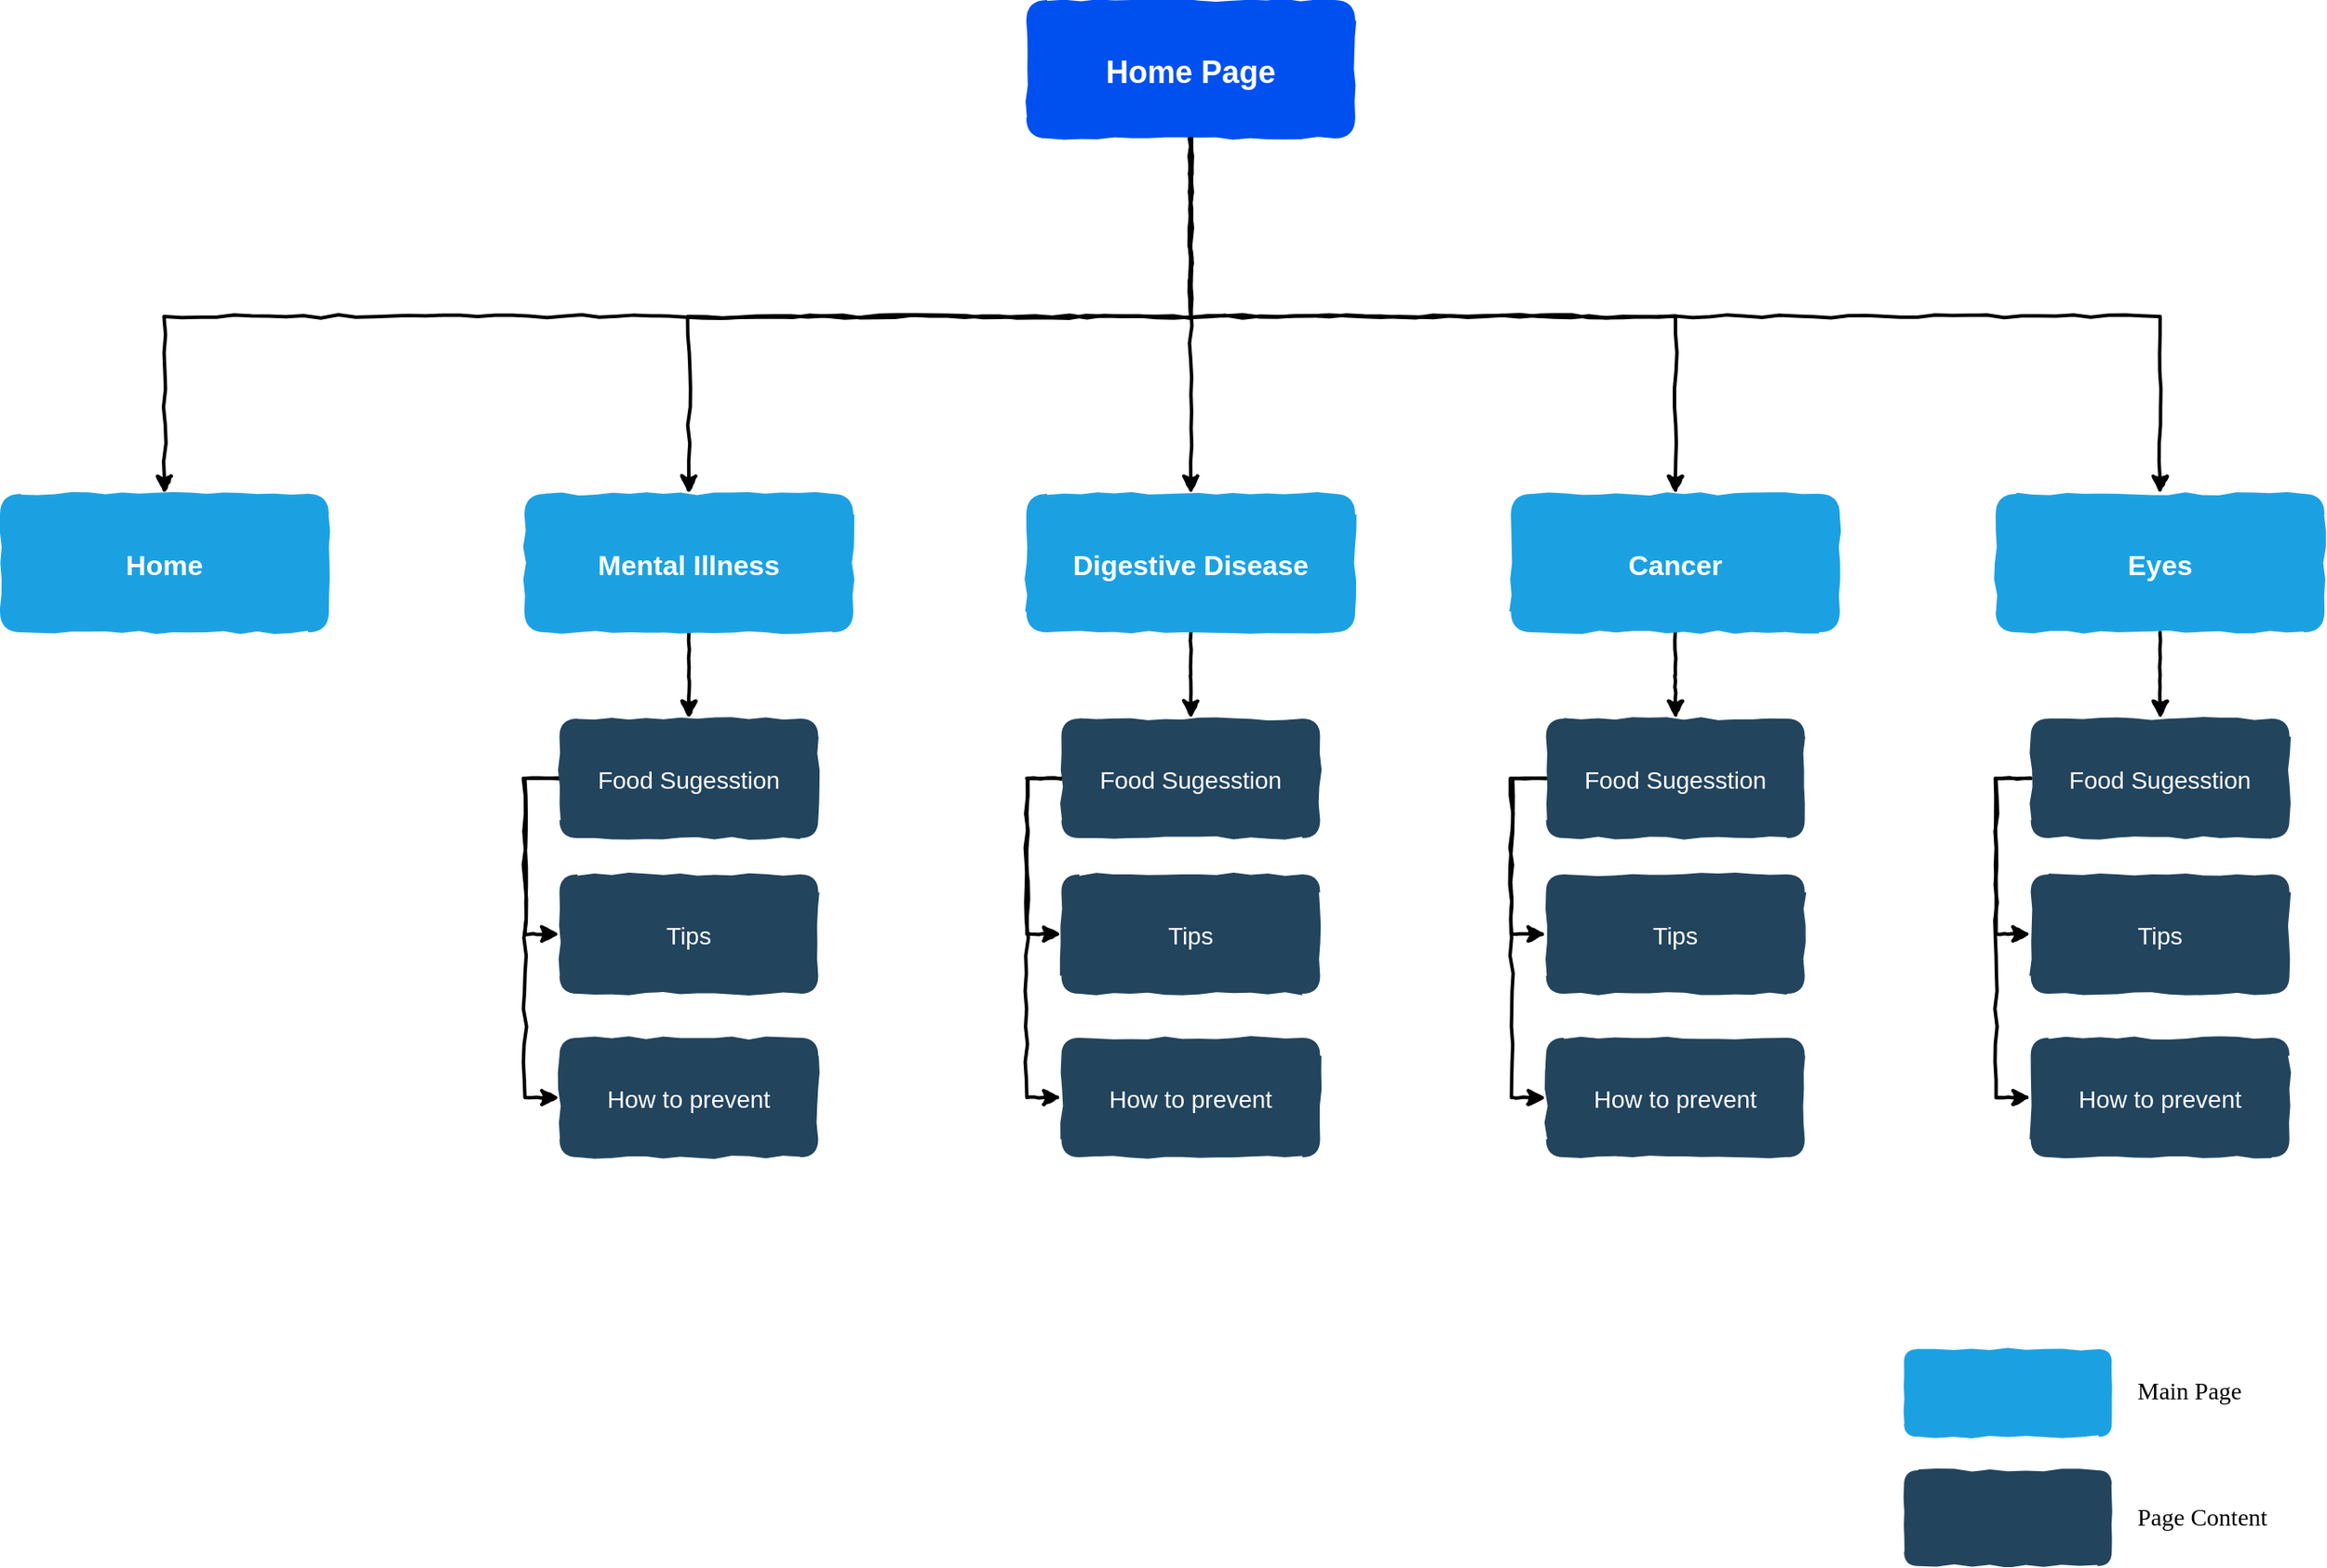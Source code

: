 <mxfile version="12.5.0" type="github"><diagram name="Page-1" id="2c0d36ab-eaac-3732-788b-9136903baeff"><mxGraphModel dx="1577" dy="1103" grid="1" gridSize="10" guides="1" tooltips="1" connect="1" arrows="1" fold="1" page="1" pageScale="1.5" pageWidth="1169" pageHeight="827" background="none" math="0" shadow="0"><root><mxCell id="0"/><mxCell id="1" parent="0"/><mxCell id="Pa9P1ApitiFwKp5U-Dm3-160" style="edgeStyle=orthogonalEdgeStyle;rounded=0;orthogonalLoop=1;jettySize=auto;html=1;exitX=0.5;exitY=1;exitDx=0;exitDy=0;entryX=0.5;entryY=0;entryDx=0;entryDy=0;strokeWidth=2;fontFamily=Helvetica;fontSize=14;comic=1;shadow=0;" parent="1" source="2" target="Pa9P1ApitiFwKp5U-Dm3-153" edge="1"><mxGeometry relative="1" as="geometry"/></mxCell><mxCell id="Pa9P1ApitiFwKp5U-Dm3-175" style="edgeStyle=orthogonalEdgeStyle;rounded=0;orthogonalLoop=1;jettySize=auto;html=1;exitX=0.5;exitY=1;exitDx=0;exitDy=0;entryX=0.5;entryY=0;entryDx=0;entryDy=0;strokeWidth=2;fontFamily=Helvetica;fontSize=14;comic=1;shadow=0;" parent="1" source="2" target="Pa9P1ApitiFwKp5U-Dm3-162" edge="1"><mxGeometry relative="1" as="geometry"/></mxCell><mxCell id="2" value="Home Page" style="rounded=1;fillColor=#0050ef;strokeColor=none;fontStyle=1;fontFamily=Helvetica;fontSize=18;glass=0;fontColor=#ffffff;comic=1;shadow=0;" parent="1" vertex="1"><mxGeometry x="797" y="120" width="190" height="80" as="geometry"/></mxCell><mxCell id="9" value="" style="edgeStyle=elbowEdgeStyle;elbow=vertical;strokeWidth=2;rounded=0;entryX=0.5;entryY=0;entryDx=0;entryDy=0;fontFamily=Helvetica;fontSize=14;comic=1;shadow=0;" parent="1" source="2" target="Pa9P1ApitiFwKp5U-Dm3-169" edge="1"><mxGeometry x="434" y="285.5" width="100" height="100" as="geometry"><mxPoint x="434" y="385.5" as="sourcePoint"/><mxPoint x="1554" y="405.5" as="targetPoint"/></mxGeometry></mxCell><mxCell id="Pa9P1ApitiFwKp5U-Dm3-143" value="" style="edgeStyle=orthogonalEdgeStyle;rounded=0;orthogonalLoop=1;jettySize=auto;html=1;strokeWidth=2;fontFamily=Helvetica;fontSize=14;comic=1;shadow=0;" parent="1" source="12" target="29" edge="1"><mxGeometry relative="1" as="geometry"/></mxCell><mxCell id="12" value="Mental Illness" style="rounded=1;fillColor=#1ba1e2;strokeColor=none;fontColor=#ffffff;fontStyle=1;fontFamily=Helvetica;fontSize=16;labelBorderColor=none;comic=1;shadow=0;" parent="1" vertex="1"><mxGeometry x="507.0" y="405.5" width="190" height="80" as="geometry"/></mxCell><mxCell id="13" value="Home" style="rounded=1;fillColor=#1ba1e2;strokeColor=none;fontColor=#ffffff;fontStyle=1;fontFamily=Helvetica;fontSize=16;labelBorderColor=none;comic=1;shadow=0;" parent="1" vertex="1"><mxGeometry x="204.0" y="405.5" width="190" height="80" as="geometry"/></mxCell><mxCell id="Pa9P1ApitiFwKp5U-Dm3-148" style="edgeStyle=orthogonalEdgeStyle;rounded=0;orthogonalLoop=1;jettySize=auto;html=1;exitX=0;exitY=0.5;exitDx=0;exitDy=0;entryX=0;entryY=0.5;entryDx=0;entryDy=0;strokeWidth=2;fontFamily=Helvetica;fontSize=14;fontStyle=0;comic=1;shadow=0;" parent="1" source="29" target="Pa9P1ApitiFwKp5U-Dm3-124" edge="1"><mxGeometry relative="1" as="geometry"/></mxCell><mxCell id="Pa9P1ApitiFwKp5U-Dm3-151" style="edgeStyle=orthogonalEdgeStyle;rounded=0;orthogonalLoop=1;jettySize=auto;html=1;exitX=0;exitY=0.5;exitDx=0;exitDy=0;entryX=0;entryY=0.5;entryDx=0;entryDy=0;strokeWidth=2;fontFamily=Helvetica;fontSize=14;fontStyle=0;comic=1;shadow=0;" parent="1" source="29" target="Pa9P1ApitiFwKp5U-Dm3-125" edge="1"><mxGeometry relative="1" as="geometry"/></mxCell><mxCell id="29" value="Food Sugesstion" style="rounded=1;fillColor=#23445D;gradientColor=none;strokeColor=none;fontColor=#FFFFFF;fontStyle=0;fontFamily=Helvetica;fontSize=14;glass=0;shadow=0;comic=1;" parent="1" vertex="1"><mxGeometry x="527.25" y="535.5" width="149.5" height="69" as="geometry"/></mxCell><mxCell id="59" value="" style="edgeStyle=elbowEdgeStyle;elbow=vertical;strokeWidth=2;rounded=0;fontFamily=Helvetica;fontSize=14;comic=1;shadow=0;" parent="1" source="2" target="12" edge="1"><mxGeometry x="444" y="295.5" width="100" height="100" as="geometry"><mxPoint x="959.0" y="345.5" as="sourcePoint"/><mxPoint x="1564.0" y="415.5" as="targetPoint"/></mxGeometry></mxCell><mxCell id="61" value="" style="edgeStyle=elbowEdgeStyle;elbow=vertical;strokeWidth=2;rounded=0;fontFamily=Helvetica;fontSize=14;comic=1;shadow=0;" parent="1" source="2" target="13" edge="1"><mxGeometry x="74" y="205.5" width="100" height="100" as="geometry"><mxPoint x="74" y="305.5" as="sourcePoint"/><mxPoint x="174.0" y="205.5" as="targetPoint"/></mxGeometry></mxCell><mxCell id="Pa9P1ApitiFwKp5U-Dm3-124" value="How to prevent" style="rounded=1;fillColor=#23445D;gradientColor=none;strokeColor=none;fontColor=#FFFFFF;fontStyle=0;fontFamily=Helvetica;fontSize=14;glass=0;shadow=0;comic=1;" parent="1" vertex="1"><mxGeometry x="527.25" y="720" width="149.5" height="69" as="geometry"/></mxCell><mxCell id="Pa9P1ApitiFwKp5U-Dm3-125" value="Tips" style="rounded=1;fillColor=#23445D;gradientColor=none;strokeColor=none;fontColor=#FFFFFF;fontStyle=0;fontFamily=Helvetica;fontSize=14;glass=0;shadow=0;comic=1;" parent="1" vertex="1"><mxGeometry x="527.25" y="625.5" width="149.5" height="69" as="geometry"/></mxCell><mxCell id="Pa9P1ApitiFwKp5U-Dm3-152" value="" style="edgeStyle=orthogonalEdgeStyle;rounded=0;orthogonalLoop=1;jettySize=auto;html=1;strokeWidth=2;fontFamily=Helvetica;fontSize=14;comic=1;shadow=0;" parent="1" source="Pa9P1ApitiFwKp5U-Dm3-153" target="Pa9P1ApitiFwKp5U-Dm3-156" edge="1"><mxGeometry relative="1" as="geometry"/></mxCell><mxCell id="Pa9P1ApitiFwKp5U-Dm3-153" value="Digestive Disease" style="rounded=1;fillColor=#1ba1e2;strokeColor=none;fontColor=#ffffff;fontStyle=1;fontFamily=Helvetica;fontSize=16;labelBorderColor=none;comic=1;shadow=0;" parent="1" vertex="1"><mxGeometry x="797.0" y="405.5" width="190" height="80" as="geometry"/></mxCell><mxCell id="Pa9P1ApitiFwKp5U-Dm3-154" style="edgeStyle=orthogonalEdgeStyle;rounded=0;orthogonalLoop=1;jettySize=auto;html=1;exitX=0;exitY=0.5;exitDx=0;exitDy=0;entryX=0;entryY=0.5;entryDx=0;entryDy=0;strokeWidth=2;fontFamily=Helvetica;fontSize=14;fontStyle=0;comic=1;shadow=0;" parent="1" source="Pa9P1ApitiFwKp5U-Dm3-156" target="Pa9P1ApitiFwKp5U-Dm3-157" edge="1"><mxGeometry relative="1" as="geometry"/></mxCell><mxCell id="Pa9P1ApitiFwKp5U-Dm3-155" style="edgeStyle=orthogonalEdgeStyle;rounded=0;orthogonalLoop=1;jettySize=auto;html=1;exitX=0;exitY=0.5;exitDx=0;exitDy=0;entryX=0;entryY=0.5;entryDx=0;entryDy=0;strokeWidth=2;fontFamily=Helvetica;fontSize=14;fontStyle=0;comic=1;shadow=0;" parent="1" source="Pa9P1ApitiFwKp5U-Dm3-156" target="Pa9P1ApitiFwKp5U-Dm3-158" edge="1"><mxGeometry relative="1" as="geometry"/></mxCell><mxCell id="Pa9P1ApitiFwKp5U-Dm3-156" value="Food Sugesstion" style="rounded=1;fillColor=#23445D;gradientColor=none;strokeColor=none;fontColor=#FFFFFF;fontStyle=0;fontFamily=Helvetica;fontSize=14;glass=0;shadow=0;comic=1;" parent="1" vertex="1"><mxGeometry x="817.25" y="535.5" width="149.5" height="69" as="geometry"/></mxCell><mxCell id="Pa9P1ApitiFwKp5U-Dm3-157" value="How to prevent" style="rounded=1;fillColor=#23445D;gradientColor=none;strokeColor=none;fontColor=#FFFFFF;fontStyle=0;fontFamily=Helvetica;fontSize=14;glass=0;shadow=0;comic=1;" parent="1" vertex="1"><mxGeometry x="817.25" y="720" width="149.5" height="69" as="geometry"/></mxCell><mxCell id="Pa9P1ApitiFwKp5U-Dm3-158" value="Tips" style="rounded=1;fillColor=#23445D;gradientColor=none;strokeColor=none;fontColor=#FFFFFF;fontStyle=0;fontFamily=Helvetica;fontSize=14;glass=0;shadow=0;comic=1;" parent="1" vertex="1"><mxGeometry x="817.25" y="625.5" width="149.5" height="69" as="geometry"/></mxCell><mxCell id="Pa9P1ApitiFwKp5U-Dm3-161" value="" style="edgeStyle=orthogonalEdgeStyle;rounded=0;orthogonalLoop=1;jettySize=auto;html=1;strokeWidth=2;fontFamily=Helvetica;fontSize=14;comic=1;shadow=0;" parent="1" source="Pa9P1ApitiFwKp5U-Dm3-162" target="Pa9P1ApitiFwKp5U-Dm3-165" edge="1"><mxGeometry relative="1" as="geometry"/></mxCell><mxCell id="Pa9P1ApitiFwKp5U-Dm3-162" value="Cancer" style="rounded=1;fillColor=#1ba1e2;strokeColor=none;fontColor=#ffffff;fontStyle=1;fontFamily=Helvetica;fontSize=16;labelBorderColor=none;comic=1;shadow=0;" parent="1" vertex="1"><mxGeometry x="1077" y="405.5" width="190" height="80" as="geometry"/></mxCell><mxCell id="Pa9P1ApitiFwKp5U-Dm3-163" style="edgeStyle=orthogonalEdgeStyle;rounded=0;orthogonalLoop=1;jettySize=auto;html=1;exitX=0;exitY=0.5;exitDx=0;exitDy=0;entryX=0;entryY=0.5;entryDx=0;entryDy=0;strokeWidth=2;fontFamily=Helvetica;fontSize=14;fontStyle=0;comic=1;shadow=0;" parent="1" source="Pa9P1ApitiFwKp5U-Dm3-165" target="Pa9P1ApitiFwKp5U-Dm3-166" edge="1"><mxGeometry relative="1" as="geometry"/></mxCell><mxCell id="Pa9P1ApitiFwKp5U-Dm3-164" style="edgeStyle=orthogonalEdgeStyle;rounded=0;orthogonalLoop=1;jettySize=auto;html=1;exitX=0;exitY=0.5;exitDx=0;exitDy=0;entryX=0;entryY=0.5;entryDx=0;entryDy=0;strokeWidth=2;fontFamily=Helvetica;fontSize=14;fontStyle=0;comic=1;shadow=0;" parent="1" source="Pa9P1ApitiFwKp5U-Dm3-165" target="Pa9P1ApitiFwKp5U-Dm3-167" edge="1"><mxGeometry relative="1" as="geometry"/></mxCell><mxCell id="Pa9P1ApitiFwKp5U-Dm3-165" value="Food Sugesstion" style="rounded=1;fillColor=#23445D;gradientColor=none;strokeColor=none;fontColor=#FFFFFF;fontStyle=0;fontFamily=Helvetica;fontSize=14;glass=0;shadow=0;comic=1;" parent="1" vertex="1"><mxGeometry x="1097.25" y="535.5" width="149.5" height="69" as="geometry"/></mxCell><mxCell id="Pa9P1ApitiFwKp5U-Dm3-166" value="How to prevent" style="rounded=1;fillColor=#23445D;gradientColor=none;strokeColor=none;fontColor=#FFFFFF;fontStyle=0;fontFamily=Helvetica;fontSize=14;glass=0;shadow=0;comic=1;" parent="1" vertex="1"><mxGeometry x="1097.25" y="720" width="149.5" height="69" as="geometry"/></mxCell><mxCell id="Pa9P1ApitiFwKp5U-Dm3-167" value="Tips" style="rounded=1;fillColor=#23445D;gradientColor=none;strokeColor=none;fontColor=#FFFFFF;fontStyle=0;fontFamily=Helvetica;fontSize=14;glass=0;shadow=0;comic=1;" parent="1" vertex="1"><mxGeometry x="1097.25" y="625.5" width="149.5" height="69" as="geometry"/></mxCell><mxCell id="Pa9P1ApitiFwKp5U-Dm3-168" value="" style="edgeStyle=orthogonalEdgeStyle;rounded=0;orthogonalLoop=1;jettySize=auto;html=1;strokeWidth=2;fontFamily=Helvetica;fontSize=14;comic=1;shadow=0;" parent="1" source="Pa9P1ApitiFwKp5U-Dm3-169" target="Pa9P1ApitiFwKp5U-Dm3-172" edge="1"><mxGeometry relative="1" as="geometry"/></mxCell><mxCell id="Pa9P1ApitiFwKp5U-Dm3-169" value="Eyes" style="rounded=1;fillColor=#1ba1e2;strokeColor=none;fontColor=#ffffff;fontStyle=1;fontFamily=Helvetica;fontSize=16;labelBorderColor=none;comic=1;shadow=0;" parent="1" vertex="1"><mxGeometry x="1357.06" y="405.5" width="190" height="80" as="geometry"/></mxCell><mxCell id="Pa9P1ApitiFwKp5U-Dm3-170" style="edgeStyle=orthogonalEdgeStyle;rounded=0;orthogonalLoop=1;jettySize=auto;html=1;exitX=0;exitY=0.5;exitDx=0;exitDy=0;entryX=0;entryY=0.5;entryDx=0;entryDy=0;strokeWidth=2;fontFamily=Helvetica;fontSize=14;fontStyle=0;comic=1;shadow=0;" parent="1" source="Pa9P1ApitiFwKp5U-Dm3-172" target="Pa9P1ApitiFwKp5U-Dm3-173" edge="1"><mxGeometry relative="1" as="geometry"/></mxCell><mxCell id="Pa9P1ApitiFwKp5U-Dm3-171" style="edgeStyle=orthogonalEdgeStyle;rounded=0;orthogonalLoop=1;jettySize=auto;html=1;exitX=0;exitY=0.5;exitDx=0;exitDy=0;entryX=0;entryY=0.5;entryDx=0;entryDy=0;strokeWidth=2;fontFamily=Helvetica;fontSize=14;fontStyle=0;comic=1;shadow=0;" parent="1" source="Pa9P1ApitiFwKp5U-Dm3-172" target="Pa9P1ApitiFwKp5U-Dm3-174" edge="1"><mxGeometry relative="1" as="geometry"/></mxCell><mxCell id="Pa9P1ApitiFwKp5U-Dm3-172" value="Food Sugesstion" style="rounded=1;fillColor=#23445D;gradientColor=none;strokeColor=none;fontColor=#FFFFFF;fontStyle=0;fontFamily=Helvetica;fontSize=14;glass=0;shadow=0;comic=1;" parent="1" vertex="1"><mxGeometry x="1377.31" y="535.5" width="149.5" height="69" as="geometry"/></mxCell><mxCell id="Pa9P1ApitiFwKp5U-Dm3-173" value="How to prevent" style="rounded=1;fillColor=#23445D;gradientColor=none;strokeColor=none;fontColor=#FFFFFF;fontStyle=0;fontFamily=Helvetica;fontSize=14;glass=0;shadow=0;comic=1;" parent="1" vertex="1"><mxGeometry x="1377.31" y="720" width="149.5" height="69" as="geometry"/></mxCell><mxCell id="Pa9P1ApitiFwKp5U-Dm3-174" value="Tips" style="rounded=1;fillColor=#23445D;gradientColor=none;strokeColor=none;fontColor=#FFFFFF;fontStyle=0;fontFamily=Helvetica;fontSize=14;glass=0;shadow=0;comic=1;" parent="1" vertex="1"><mxGeometry x="1377.31" y="625.5" width="149.5" height="69" as="geometry"/></mxCell><mxCell id="Pa9P1ApitiFwKp5U-Dm3-179" value="" style="rounded=1;fillColor=#1ba1e2;strokeColor=none;fontColor=#ffffff;fontStyle=1;fontFamily=Tahoma;fontSize=14;aspect=fixed;comic=1;shadow=0;" parent="1" vertex="1"><mxGeometry x="1304.12" y="900" width="120" height="50.53" as="geometry"/></mxCell><mxCell id="Pa9P1ApitiFwKp5U-Dm3-180" value="" style="rounded=1;fillColor=#23445D;gradientColor=none;strokeColor=none;fontColor=#FFFFFF;fontStyle=1;fontFamily=Tahoma;fontSize=14;glass=0;shadow=0;aspect=fixed;comic=1;" parent="1" vertex="1"><mxGeometry x="1304.12" y="970" width="120" height="55.38" as="geometry"/></mxCell><mxCell id="Pa9P1ApitiFwKp5U-Dm3-186" value="Page Content" style="text;html=1;strokeColor=none;fillColor=none;align=left;verticalAlign=middle;whiteSpace=wrap;rounded=0;shadow=0;glass=0;comic=1;fontSize=14;fontFamily=Verdana;" parent="1" vertex="1"><mxGeometry x="1437.06" y="987.69" width="110" height="20" as="geometry"/></mxCell><mxCell id="FledbxsaCqZz2uL1Jt50-61" value="Main Page" style="text;html=1;strokeColor=none;fillColor=none;align=left;verticalAlign=middle;whiteSpace=wrap;rounded=0;shadow=0;glass=0;comic=1;fontSize=14;fontFamily=Verdana;" vertex="1" parent="1"><mxGeometry x="1437.06" y="915.27" width="90" height="20" as="geometry"/></mxCell></root></mxGraphModel></diagram></mxfile>